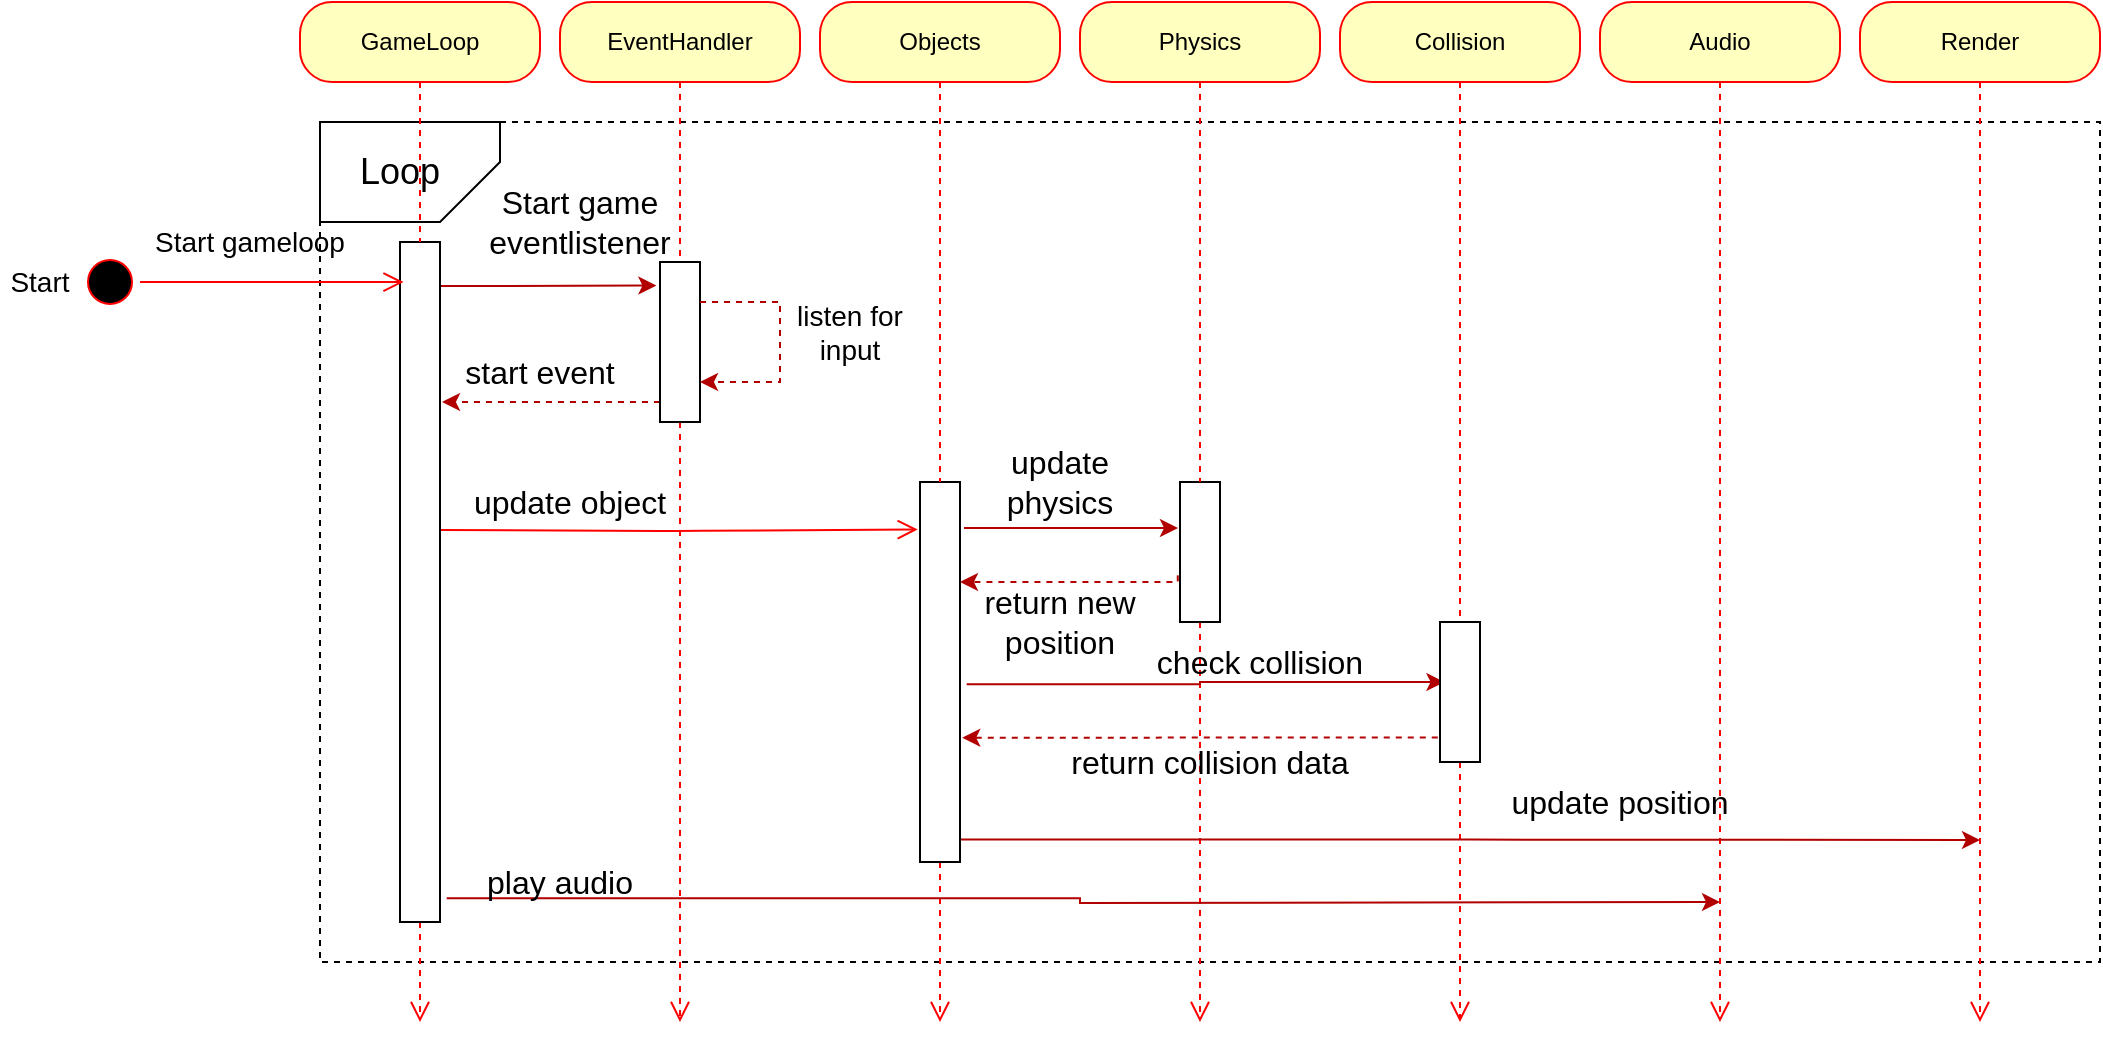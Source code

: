 <mxfile>
    <diagram id="T3pvYHZxhLjN0u6a1O39" name="Page-1">
        <mxGraphModel dx="1559" dy="575" grid="1" gridSize="10" guides="1" tooltips="1" connect="1" arrows="1" fold="1" page="1" pageScale="1" pageWidth="850" pageHeight="1100" math="0" shadow="0">
            <root>
                <mxCell id="0"/>
                <mxCell id="1" parent="0"/>
                <mxCell id="17" value="" style="rounded=0;whiteSpace=wrap;html=1;dashed=1;" parent="1" vertex="1">
                    <mxGeometry x="-480" y="240" width="890" height="420" as="geometry"/>
                </mxCell>
                <mxCell id="20" value="" style="shape=card;whiteSpace=wrap;html=1;rotation=-90;flipV=1;" parent="1" vertex="1">
                    <mxGeometry x="-460" y="220" width="50" height="90" as="geometry"/>
                </mxCell>
                <mxCell id="3" value="GameLoop" style="rounded=1;whiteSpace=wrap;html=1;arcSize=40;fontColor=#000000;fillColor=#ffffc0;strokeColor=#ff0000;" parent="1" vertex="1">
                    <mxGeometry x="-490" y="180" width="120" height="40" as="geometry"/>
                </mxCell>
                <mxCell id="4" value="" style="edgeStyle=orthogonalEdgeStyle;html=1;verticalAlign=bottom;endArrow=open;endSize=8;strokeColor=#ff0000;dashed=1;" parent="1" source="58" edge="1">
                    <mxGeometry relative="1" as="geometry">
                        <mxPoint x="-430" y="690" as="targetPoint"/>
                    </mxGeometry>
                </mxCell>
                <mxCell id="5" value="EventHandler" style="rounded=1;whiteSpace=wrap;html=1;arcSize=40;fontColor=#000000;fillColor=#ffffc0;strokeColor=#ff0000;" parent="1" vertex="1">
                    <mxGeometry x="-360" y="180" width="120" height="40" as="geometry"/>
                </mxCell>
                <mxCell id="6" value="" style="edgeStyle=orthogonalEdgeStyle;html=1;verticalAlign=bottom;endArrow=open;endSize=8;strokeColor=#ff0000;dashed=1;" parent="1" source="31" edge="1">
                    <mxGeometry relative="1" as="geometry">
                        <mxPoint x="-300" y="690" as="targetPoint"/>
                    </mxGeometry>
                </mxCell>
                <mxCell id="7" value="Objects" style="rounded=1;whiteSpace=wrap;html=1;arcSize=40;fontColor=#000000;fillColor=#ffffc0;strokeColor=#ff0000;" parent="1" vertex="1">
                    <mxGeometry x="-230" y="180" width="120" height="40" as="geometry"/>
                </mxCell>
                <mxCell id="8" value="" style="edgeStyle=orthogonalEdgeStyle;html=1;verticalAlign=bottom;endArrow=open;endSize=8;strokeColor=#ff0000;dashed=1;" parent="1" source="53" edge="1">
                    <mxGeometry relative="1" as="geometry">
                        <mxPoint x="-170" y="690" as="targetPoint"/>
                    </mxGeometry>
                </mxCell>
                <mxCell id="9" value="Physics" style="rounded=1;whiteSpace=wrap;html=1;arcSize=40;fontColor=#000000;fillColor=#ffffc0;strokeColor=#ff0000;" parent="1" vertex="1">
                    <mxGeometry x="-100" y="180" width="120" height="40" as="geometry"/>
                </mxCell>
                <mxCell id="10" value="" style="edgeStyle=orthogonalEdgeStyle;html=1;verticalAlign=bottom;endArrow=open;endSize=8;strokeColor=#ff0000;dashed=1;" parent="1" source="55" edge="1">
                    <mxGeometry relative="1" as="geometry">
                        <mxPoint x="-40" y="690" as="targetPoint"/>
                    </mxGeometry>
                </mxCell>
                <mxCell id="11" value="Collision" style="rounded=1;whiteSpace=wrap;html=1;arcSize=40;fontColor=#000000;fillColor=#ffffc0;strokeColor=#ff0000;" parent="1" vertex="1">
                    <mxGeometry x="30" y="180" width="120" height="40" as="geometry"/>
                </mxCell>
                <mxCell id="12" value="" style="edgeStyle=orthogonalEdgeStyle;html=1;verticalAlign=bottom;endArrow=open;endSize=8;strokeColor=#ff0000;dashed=1;" parent="1" source="64" edge="1">
                    <mxGeometry relative="1" as="geometry">
                        <mxPoint x="90" y="690" as="targetPoint"/>
                    </mxGeometry>
                </mxCell>
                <mxCell id="13" value="Audio" style="rounded=1;whiteSpace=wrap;html=1;arcSize=40;fontColor=#000000;fillColor=#ffffc0;strokeColor=#ff0000;" parent="1" vertex="1">
                    <mxGeometry x="160" y="180" width="120" height="40" as="geometry"/>
                </mxCell>
                <mxCell id="14" value="" style="edgeStyle=orthogonalEdgeStyle;html=1;verticalAlign=bottom;endArrow=open;endSize=8;strokeColor=#ff0000;dashed=1;" parent="1" source="13" edge="1">
                    <mxGeometry relative="1" as="geometry">
                        <mxPoint x="220" y="690" as="targetPoint"/>
                    </mxGeometry>
                </mxCell>
                <mxCell id="15" value="Render" style="rounded=1;whiteSpace=wrap;html=1;arcSize=40;fontColor=#000000;fillColor=#ffffc0;strokeColor=#ff0000;" parent="1" vertex="1">
                    <mxGeometry x="290" y="180" width="120" height="40" as="geometry"/>
                </mxCell>
                <mxCell id="16" value="" style="edgeStyle=orthogonalEdgeStyle;html=1;verticalAlign=bottom;endArrow=open;endSize=8;strokeColor=#ff0000;dashed=1;" parent="1" source="15" edge="1">
                    <mxGeometry relative="1" as="geometry">
                        <mxPoint x="350" y="690" as="targetPoint"/>
                    </mxGeometry>
                </mxCell>
                <mxCell id="21" value="&lt;font style=&quot;font-size: 18px&quot;&gt;Loop&lt;/font&gt;" style="text;html=1;strokeColor=none;fillColor=none;align=center;verticalAlign=middle;whiteSpace=wrap;rounded=0;" parent="1" vertex="1">
                    <mxGeometry x="-480" y="245" width="80" height="40" as="geometry"/>
                </mxCell>
                <mxCell id="24" value="&lt;font style=&quot;font-size: 14px&quot;&gt;Start&lt;/font&gt;" style="text;html=1;strokeColor=none;fillColor=none;align=center;verticalAlign=middle;whiteSpace=wrap;rounded=0;" parent="1" vertex="1">
                    <mxGeometry x="-640" y="310" width="40" height="20" as="geometry"/>
                </mxCell>
                <mxCell id="30" value="&lt;font size=&quot;3&quot;&gt;Start game eventlistener&lt;/font&gt;" style="text;html=1;strokeColor=none;fillColor=none;align=center;verticalAlign=middle;whiteSpace=wrap;rounded=0;" parent="1" vertex="1">
                    <mxGeometry x="-390" y="280" width="80" height="20" as="geometry"/>
                </mxCell>
                <mxCell id="48" style="edgeStyle=orthogonalEdgeStyle;rounded=0;orthogonalLoop=1;jettySize=auto;html=1;dashed=1;startArrow=none;startFill=0;endArrow=classic;endFill=1;exitX=0;exitY=0.875;exitDx=0;exitDy=0;exitPerimeter=0;fillColor=#e51400;strokeColor=#B20000;" parent="1" source="31" edge="1">
                    <mxGeometry relative="1" as="geometry">
                        <mxPoint x="-419" y="380" as="targetPoint"/>
                    </mxGeometry>
                </mxCell>
                <mxCell id="31" value="" style="html=1;points=[];perimeter=orthogonalPerimeter;" parent="1" vertex="1">
                    <mxGeometry x="-310" y="310" width="20" height="80" as="geometry"/>
                </mxCell>
                <mxCell id="34" value="" style="edgeStyle=orthogonalEdgeStyle;html=1;verticalAlign=bottom;endArrow=none;endSize=8;strokeColor=#ff0000;dashed=1;endFill=0;" parent="1" source="5" target="31" edge="1">
                    <mxGeometry relative="1" as="geometry">
                        <mxPoint x="-300" y="620" as="targetPoint"/>
                        <mxPoint x="-300" y="220" as="sourcePoint"/>
                    </mxGeometry>
                </mxCell>
                <mxCell id="35" value="" style="edgeStyle=orthogonalEdgeStyle;html=1;verticalAlign=bottom;endArrow=open;endSize=8;strokeColor=#ff0000;entryX=-0.056;entryY=0.125;entryDx=0;entryDy=0;entryPerimeter=0;" parent="1" target="53" edge="1">
                    <mxGeometry relative="1" as="geometry">
                        <mxPoint x="-170" y="430" as="targetPoint"/>
                        <mxPoint x="-420" y="444" as="sourcePoint"/>
                    </mxGeometry>
                </mxCell>
                <mxCell id="45" style="edgeStyle=orthogonalEdgeStyle;rounded=0;orthogonalLoop=1;jettySize=auto;html=1;endArrow=classic;endFill=1;dashed=1;fillColor=#e51400;strokeColor=#B20000;startArrow=none;startFill=0;" parent="1" source="31" target="31" edge="1">
                    <mxGeometry relative="1" as="geometry">
                        <Array as="points">
                            <mxPoint x="-250" y="330"/>
                        </Array>
                    </mxGeometry>
                </mxCell>
                <mxCell id="46" value="&lt;font style=&quot;font-size: 14px&quot;&gt;listen for input&lt;/font&gt;" style="text;html=1;strokeColor=none;fillColor=none;align=center;verticalAlign=middle;whiteSpace=wrap;rounded=0;" parent="1" vertex="1">
                    <mxGeometry x="-250" y="335" width="70" height="20" as="geometry"/>
                </mxCell>
                <mxCell id="49" value="&lt;font size=&quot;3&quot;&gt;start event&lt;/font&gt;" style="text;html=1;strokeColor=none;fillColor=none;align=center;verticalAlign=middle;whiteSpace=wrap;rounded=0;" parent="1" vertex="1">
                    <mxGeometry x="-420" y="355" width="100" height="20" as="geometry"/>
                </mxCell>
                <mxCell id="51" value="&lt;font size=&quot;3&quot;&gt;update object&lt;/font&gt;" style="text;html=1;strokeColor=none;fillColor=none;align=center;verticalAlign=middle;whiteSpace=wrap;rounded=0;" parent="1" vertex="1">
                    <mxGeometry x="-410" y="420" width="110" height="20" as="geometry"/>
                </mxCell>
                <mxCell id="57" style="edgeStyle=orthogonalEdgeStyle;rounded=0;orthogonalLoop=1;jettySize=auto;html=1;startArrow=none;startFill=0;endArrow=classic;endFill=1;fillColor=#e51400;strokeColor=#B20000;" parent="1" edge="1">
                    <mxGeometry relative="1" as="geometry">
                        <mxPoint x="-158" y="443" as="sourcePoint"/>
                        <mxPoint x="-51" y="443" as="targetPoint"/>
                        <Array as="points">
                            <mxPoint x="-158" y="443"/>
                        </Array>
                    </mxGeometry>
                </mxCell>
                <mxCell id="67" style="edgeStyle=orthogonalEdgeStyle;rounded=0;orthogonalLoop=1;jettySize=auto;html=1;entryX=0.111;entryY=0.429;entryDx=0;entryDy=0;entryPerimeter=0;startArrow=none;startFill=0;endArrow=classic;endFill=1;exitX=1.167;exitY=0.532;exitDx=0;exitDy=0;fillColor=#e51400;strokeColor=#B20000;exitPerimeter=0;" parent="1" source="53" target="64" edge="1">
                    <mxGeometry relative="1" as="geometry"/>
                </mxCell>
                <mxCell id="78" style="edgeStyle=orthogonalEdgeStyle;rounded=0;orthogonalLoop=1;jettySize=auto;html=1;startArrow=none;startFill=0;endArrow=classic;endFill=1;exitX=1;exitY=0.941;exitDx=0;exitDy=0;exitPerimeter=0;fillColor=#e51400;strokeColor=#B20000;" parent="1" source="53" edge="1">
                    <mxGeometry relative="1" as="geometry">
                        <mxPoint x="350" y="599" as="targetPoint"/>
                        <mxPoint x="-154" y="580" as="sourcePoint"/>
                    </mxGeometry>
                </mxCell>
                <mxCell id="53" value="" style="html=1;points=[];perimeter=orthogonalPerimeter;" parent="1" vertex="1">
                    <mxGeometry x="-180" y="420" width="20" height="190" as="geometry"/>
                </mxCell>
                <mxCell id="54" value="" style="edgeStyle=orthogonalEdgeStyle;html=1;verticalAlign=bottom;endArrow=none;endSize=8;strokeColor=#ff0000;dashed=1;endFill=0;" parent="1" source="7" target="53" edge="1">
                    <mxGeometry relative="1" as="geometry">
                        <mxPoint x="-170" y="620" as="targetPoint"/>
                        <mxPoint x="-170" y="220" as="sourcePoint"/>
                    </mxGeometry>
                </mxCell>
                <mxCell id="61" style="edgeStyle=orthogonalEdgeStyle;rounded=0;orthogonalLoop=1;jettySize=auto;html=1;startArrow=none;startFill=0;endArrow=classic;endFill=1;fillColor=#e51400;strokeColor=#B20000;dashed=1;exitX=-0.056;exitY=0.667;exitDx=0;exitDy=0;exitPerimeter=0;" parent="1" source="55" edge="1">
                    <mxGeometry relative="1" as="geometry">
                        <mxPoint x="-50" y="489" as="sourcePoint"/>
                        <mxPoint x="-160" y="470" as="targetPoint"/>
                        <Array as="points">
                            <mxPoint x="-51" y="470"/>
                        </Array>
                    </mxGeometry>
                </mxCell>
                <mxCell id="55" value="" style="html=1;points=[];perimeter=orthogonalPerimeter;" parent="1" vertex="1">
                    <mxGeometry x="-50" y="420" width="20" height="70" as="geometry"/>
                </mxCell>
                <mxCell id="56" value="" style="edgeStyle=orthogonalEdgeStyle;html=1;verticalAlign=bottom;endArrow=none;endSize=8;strokeColor=#ff0000;dashed=1;endFill=0;" parent="1" source="9" target="55" edge="1">
                    <mxGeometry relative="1" as="geometry">
                        <mxPoint x="-40" y="620" as="targetPoint"/>
                        <mxPoint x="-40" y="220" as="sourcePoint"/>
                    </mxGeometry>
                </mxCell>
                <mxCell id="76" style="edgeStyle=orthogonalEdgeStyle;rounded=0;orthogonalLoop=1;jettySize=auto;html=1;startArrow=none;startFill=0;endArrow=classic;endFill=1;fillColor=#e51400;strokeColor=#B20000;exitX=1.167;exitY=0.965;exitDx=0;exitDy=0;exitPerimeter=0;" parent="1" source="58" edge="1">
                    <mxGeometry relative="1" as="geometry">
                        <mxPoint x="220" y="630" as="targetPoint"/>
                        <mxPoint x="-420" y="610" as="sourcePoint"/>
                    </mxGeometry>
                </mxCell>
                <mxCell id="85" value="" style="edgeStyle=orthogonalEdgeStyle;rounded=0;orthogonalLoop=1;jettySize=auto;html=1;entryX=-0.09;entryY=0.147;entryDx=0;entryDy=0;entryPerimeter=0;fillColor=#e51400;strokeColor=#B20000;" edge="1" parent="1" source="58" target="31">
                    <mxGeometry relative="1" as="geometry">
                        <Array as="points">
                            <mxPoint x="-390" y="322"/>
                            <mxPoint x="-390" y="322"/>
                        </Array>
                    </mxGeometry>
                </mxCell>
                <mxCell id="58" value="" style="html=1;points=[];perimeter=orthogonalPerimeter;" parent="1" vertex="1">
                    <mxGeometry x="-440" y="300" width="20" height="340" as="geometry"/>
                </mxCell>
                <mxCell id="59" value="" style="edgeStyle=orthogonalEdgeStyle;html=1;verticalAlign=bottom;endArrow=none;endSize=8;strokeColor=#ff0000;dashed=1;endFill=0;" parent="1" source="3" target="58" edge="1">
                    <mxGeometry relative="1" as="geometry">
                        <mxPoint x="-430" y="620" as="targetPoint"/>
                        <mxPoint x="-430" y="220" as="sourcePoint"/>
                    </mxGeometry>
                </mxCell>
                <mxCell id="60" value="&lt;font size=&quot;3&quot;&gt;update physics&lt;/font&gt;" style="text;html=1;strokeColor=none;fillColor=none;align=center;verticalAlign=middle;whiteSpace=wrap;rounded=0;" parent="1" vertex="1">
                    <mxGeometry x="-160" y="410" width="100" height="20" as="geometry"/>
                </mxCell>
                <mxCell id="62" value="&lt;font size=&quot;3&quot;&gt;return new position&lt;/font&gt;" style="text;html=1;strokeColor=none;fillColor=none;align=center;verticalAlign=middle;whiteSpace=wrap;rounded=0;" parent="1" vertex="1">
                    <mxGeometry x="-160" y="480" width="100" height="20" as="geometry"/>
                </mxCell>
                <mxCell id="70" style="edgeStyle=orthogonalEdgeStyle;rounded=0;orthogonalLoop=1;jettySize=auto;html=1;entryX=1.056;entryY=0.673;entryDx=0;entryDy=0;entryPerimeter=0;startArrow=none;startFill=0;endArrow=classic;endFill=1;exitX=-0.056;exitY=0.825;exitDx=0;exitDy=0;exitPerimeter=0;dashed=1;fillColor=#e51400;strokeColor=#B20000;" parent="1" source="64" target="53" edge="1">
                    <mxGeometry relative="1" as="geometry"/>
                </mxCell>
                <mxCell id="64" value="" style="html=1;points=[];perimeter=orthogonalPerimeter;" parent="1" vertex="1">
                    <mxGeometry x="80" y="490" width="20" height="70" as="geometry"/>
                </mxCell>
                <mxCell id="65" value="" style="edgeStyle=orthogonalEdgeStyle;html=1;verticalAlign=bottom;endArrow=none;endSize=8;strokeColor=#ff0000;dashed=1;endFill=0;" parent="1" source="11" target="64" edge="1">
                    <mxGeometry relative="1" as="geometry">
                        <mxPoint x="90" y="620" as="targetPoint"/>
                        <mxPoint x="90" y="220" as="sourcePoint"/>
                    </mxGeometry>
                </mxCell>
                <mxCell id="68" value="&lt;font size=&quot;3&quot;&gt;check collision&lt;/font&gt;" style="text;html=1;strokeColor=none;fillColor=none;align=center;verticalAlign=middle;whiteSpace=wrap;rounded=0;" parent="1" vertex="1">
                    <mxGeometry x="-70" y="500" width="120" height="20" as="geometry"/>
                </mxCell>
                <mxCell id="71" value="&lt;font size=&quot;3&quot;&gt;return collision data&lt;/font&gt;" style="text;html=1;strokeColor=none;fillColor=none;align=center;verticalAlign=middle;whiteSpace=wrap;rounded=0;" parent="1" vertex="1">
                    <mxGeometry x="-125" y="550" width="180" height="20" as="geometry"/>
                </mxCell>
                <mxCell id="77" value="&lt;font size=&quot;3&quot;&gt;play audio&lt;/font&gt;" style="text;html=1;strokeColor=none;fillColor=none;align=center;verticalAlign=middle;whiteSpace=wrap;rounded=0;" parent="1" vertex="1">
                    <mxGeometry x="-410" y="610" width="100" height="20" as="geometry"/>
                </mxCell>
                <mxCell id="79" value="&lt;font size=&quot;3&quot;&gt;update position&lt;/font&gt;" style="text;html=1;strokeColor=none;fillColor=none;align=center;verticalAlign=middle;whiteSpace=wrap;rounded=0;" parent="1" vertex="1">
                    <mxGeometry x="110" y="570" width="120" height="20" as="geometry"/>
                </mxCell>
                <mxCell id="82" value="&lt;font style=&quot;font-size: 14px&quot;&gt;Start gameloop&lt;/font&gt;" style="text;html=1;strokeColor=none;fillColor=none;align=center;verticalAlign=middle;whiteSpace=wrap;rounded=0;" parent="1" vertex="1">
                    <mxGeometry x="-580" y="290" width="130" height="20" as="geometry"/>
                </mxCell>
                <mxCell id="83" value="" style="ellipse;html=1;shape=startState;fillColor=#000000;strokeColor=#ff0000;" vertex="1" parent="1">
                    <mxGeometry x="-600" y="305" width="30" height="30" as="geometry"/>
                </mxCell>
                <mxCell id="84" value="" style="edgeStyle=orthogonalEdgeStyle;html=1;verticalAlign=bottom;endArrow=open;endSize=8;strokeColor=#ff0000;entryX=0.09;entryY=0.059;entryDx=0;entryDy=0;entryPerimeter=0;" edge="1" source="83" parent="1" target="58">
                    <mxGeometry relative="1" as="geometry">
                        <mxPoint x="-585" y="395" as="targetPoint"/>
                    </mxGeometry>
                </mxCell>
            </root>
        </mxGraphModel>
    </diagram>
</mxfile>